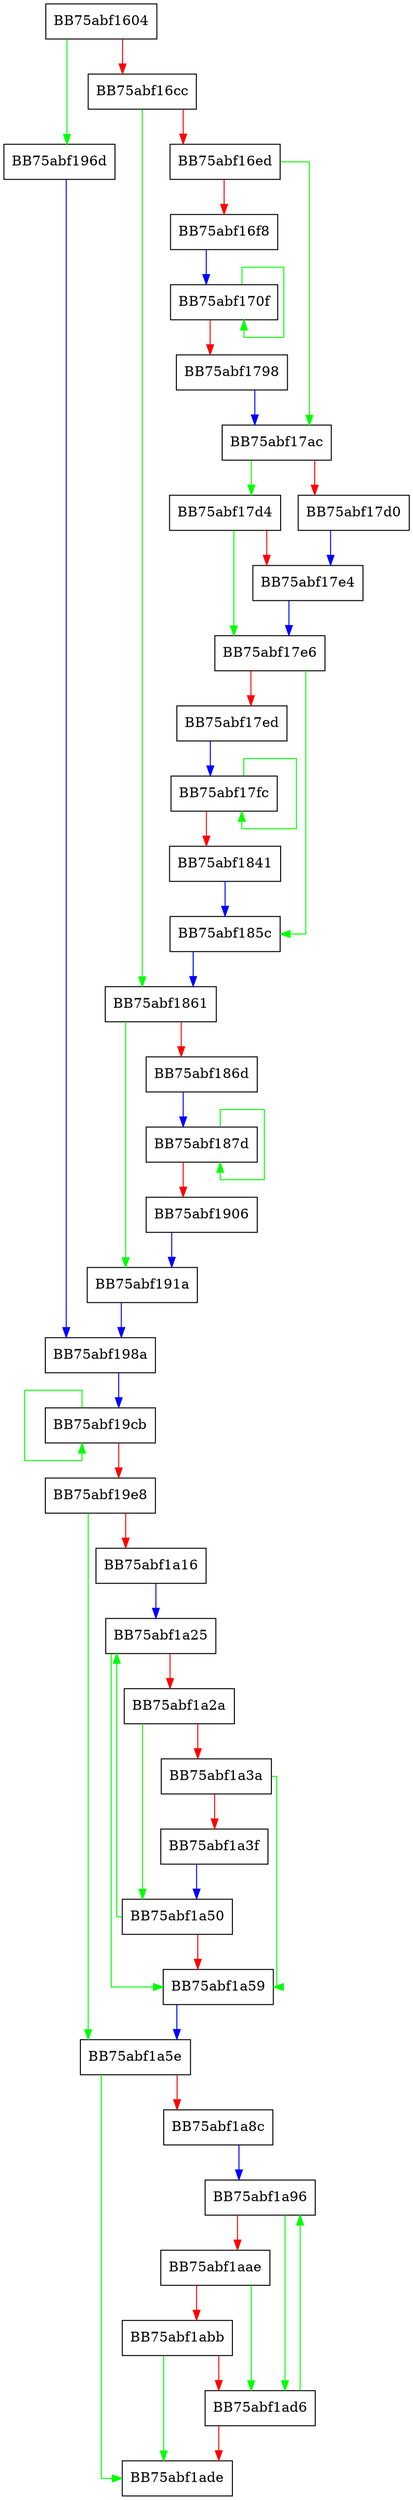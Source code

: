 digraph ZSTD_RowFindBestMatch_noDict_4_5 {
  node [shape="box"];
  graph [splines=ortho];
  BB75abf1604 -> BB75abf196d [color="green"];
  BB75abf1604 -> BB75abf16cc [color="red"];
  BB75abf16cc -> BB75abf1861 [color="green"];
  BB75abf16cc -> BB75abf16ed [color="red"];
  BB75abf16ed -> BB75abf17ac [color="green"];
  BB75abf16ed -> BB75abf16f8 [color="red"];
  BB75abf16f8 -> BB75abf170f [color="blue"];
  BB75abf170f -> BB75abf170f [color="green"];
  BB75abf170f -> BB75abf1798 [color="red"];
  BB75abf1798 -> BB75abf17ac [color="blue"];
  BB75abf17ac -> BB75abf17d4 [color="green"];
  BB75abf17ac -> BB75abf17d0 [color="red"];
  BB75abf17d0 -> BB75abf17e4 [color="blue"];
  BB75abf17d4 -> BB75abf17e6 [color="green"];
  BB75abf17d4 -> BB75abf17e4 [color="red"];
  BB75abf17e4 -> BB75abf17e6 [color="blue"];
  BB75abf17e6 -> BB75abf185c [color="green"];
  BB75abf17e6 -> BB75abf17ed [color="red"];
  BB75abf17ed -> BB75abf17fc [color="blue"];
  BB75abf17fc -> BB75abf17fc [color="green"];
  BB75abf17fc -> BB75abf1841 [color="red"];
  BB75abf1841 -> BB75abf185c [color="blue"];
  BB75abf185c -> BB75abf1861 [color="blue"];
  BB75abf1861 -> BB75abf191a [color="green"];
  BB75abf1861 -> BB75abf186d [color="red"];
  BB75abf186d -> BB75abf187d [color="blue"];
  BB75abf187d -> BB75abf187d [color="green"];
  BB75abf187d -> BB75abf1906 [color="red"];
  BB75abf1906 -> BB75abf191a [color="blue"];
  BB75abf191a -> BB75abf198a [color="blue"];
  BB75abf196d -> BB75abf198a [color="blue"];
  BB75abf198a -> BB75abf19cb [color="blue"];
  BB75abf19cb -> BB75abf19cb [color="green"];
  BB75abf19cb -> BB75abf19e8 [color="red"];
  BB75abf19e8 -> BB75abf1a5e [color="green"];
  BB75abf19e8 -> BB75abf1a16 [color="red"];
  BB75abf1a16 -> BB75abf1a25 [color="blue"];
  BB75abf1a25 -> BB75abf1a59 [color="green"];
  BB75abf1a25 -> BB75abf1a2a [color="red"];
  BB75abf1a2a -> BB75abf1a50 [color="green"];
  BB75abf1a2a -> BB75abf1a3a [color="red"];
  BB75abf1a3a -> BB75abf1a59 [color="green"];
  BB75abf1a3a -> BB75abf1a3f [color="red"];
  BB75abf1a3f -> BB75abf1a50 [color="blue"];
  BB75abf1a50 -> BB75abf1a25 [color="green"];
  BB75abf1a50 -> BB75abf1a59 [color="red"];
  BB75abf1a59 -> BB75abf1a5e [color="blue"];
  BB75abf1a5e -> BB75abf1ade [color="green"];
  BB75abf1a5e -> BB75abf1a8c [color="red"];
  BB75abf1a8c -> BB75abf1a96 [color="blue"];
  BB75abf1a96 -> BB75abf1ad6 [color="green"];
  BB75abf1a96 -> BB75abf1aae [color="red"];
  BB75abf1aae -> BB75abf1ad6 [color="green"];
  BB75abf1aae -> BB75abf1abb [color="red"];
  BB75abf1abb -> BB75abf1ade [color="green"];
  BB75abf1abb -> BB75abf1ad6 [color="red"];
  BB75abf1ad6 -> BB75abf1a96 [color="green"];
  BB75abf1ad6 -> BB75abf1ade [color="red"];
}
